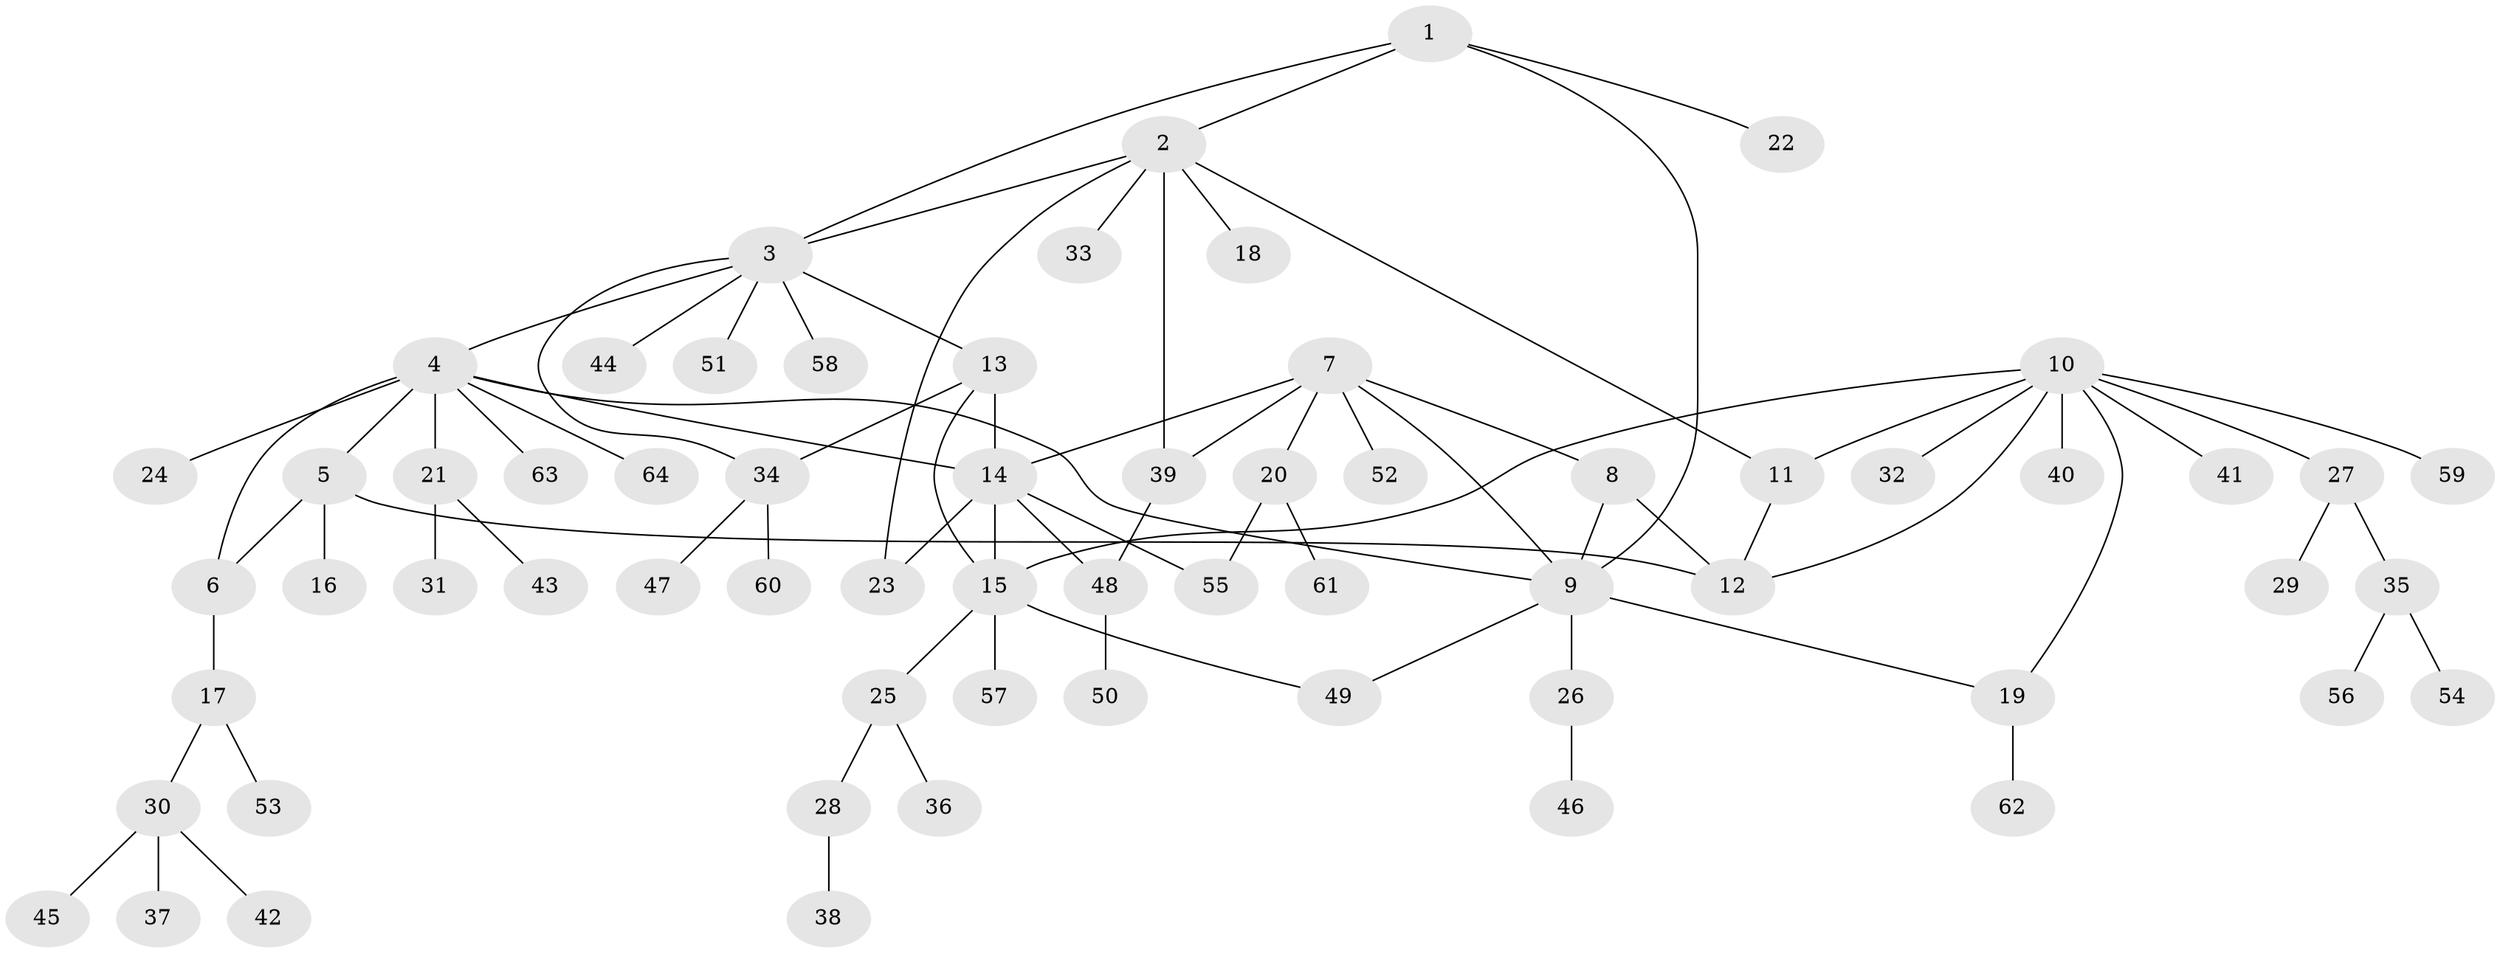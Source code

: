 // coarse degree distribution, {6: 0.1, 4: 0.15, 3: 0.1, 9: 0.05, 8: 0.05, 2: 0.3, 1: 0.25}
// Generated by graph-tools (version 1.1) at 2025/52/03/04/25 22:52:48]
// undirected, 64 vertices, 81 edges
graph export_dot {
  node [color=gray90,style=filled];
  1;
  2;
  3;
  4;
  5;
  6;
  7;
  8;
  9;
  10;
  11;
  12;
  13;
  14;
  15;
  16;
  17;
  18;
  19;
  20;
  21;
  22;
  23;
  24;
  25;
  26;
  27;
  28;
  29;
  30;
  31;
  32;
  33;
  34;
  35;
  36;
  37;
  38;
  39;
  40;
  41;
  42;
  43;
  44;
  45;
  46;
  47;
  48;
  49;
  50;
  51;
  52;
  53;
  54;
  55;
  56;
  57;
  58;
  59;
  60;
  61;
  62;
  63;
  64;
  1 -- 2;
  1 -- 3;
  1 -- 9;
  1 -- 22;
  2 -- 3;
  2 -- 11;
  2 -- 18;
  2 -- 23;
  2 -- 33;
  2 -- 39;
  3 -- 4;
  3 -- 13;
  3 -- 34;
  3 -- 44;
  3 -- 51;
  3 -- 58;
  4 -- 5;
  4 -- 6;
  4 -- 9;
  4 -- 14;
  4 -- 21;
  4 -- 24;
  4 -- 63;
  4 -- 64;
  5 -- 6;
  5 -- 12;
  5 -- 16;
  6 -- 17;
  7 -- 8;
  7 -- 9;
  7 -- 14;
  7 -- 20;
  7 -- 39;
  7 -- 52;
  8 -- 9;
  8 -- 12;
  9 -- 19;
  9 -- 26;
  9 -- 49;
  10 -- 11;
  10 -- 12;
  10 -- 15;
  10 -- 19;
  10 -- 27;
  10 -- 32;
  10 -- 40;
  10 -- 41;
  10 -- 59;
  11 -- 12;
  13 -- 14;
  13 -- 15;
  13 -- 34;
  14 -- 15;
  14 -- 23;
  14 -- 48;
  14 -- 55;
  15 -- 25;
  15 -- 49;
  15 -- 57;
  17 -- 30;
  17 -- 53;
  19 -- 62;
  20 -- 55;
  20 -- 61;
  21 -- 31;
  21 -- 43;
  25 -- 28;
  25 -- 36;
  26 -- 46;
  27 -- 29;
  27 -- 35;
  28 -- 38;
  30 -- 37;
  30 -- 42;
  30 -- 45;
  34 -- 47;
  34 -- 60;
  35 -- 54;
  35 -- 56;
  39 -- 48;
  48 -- 50;
}
